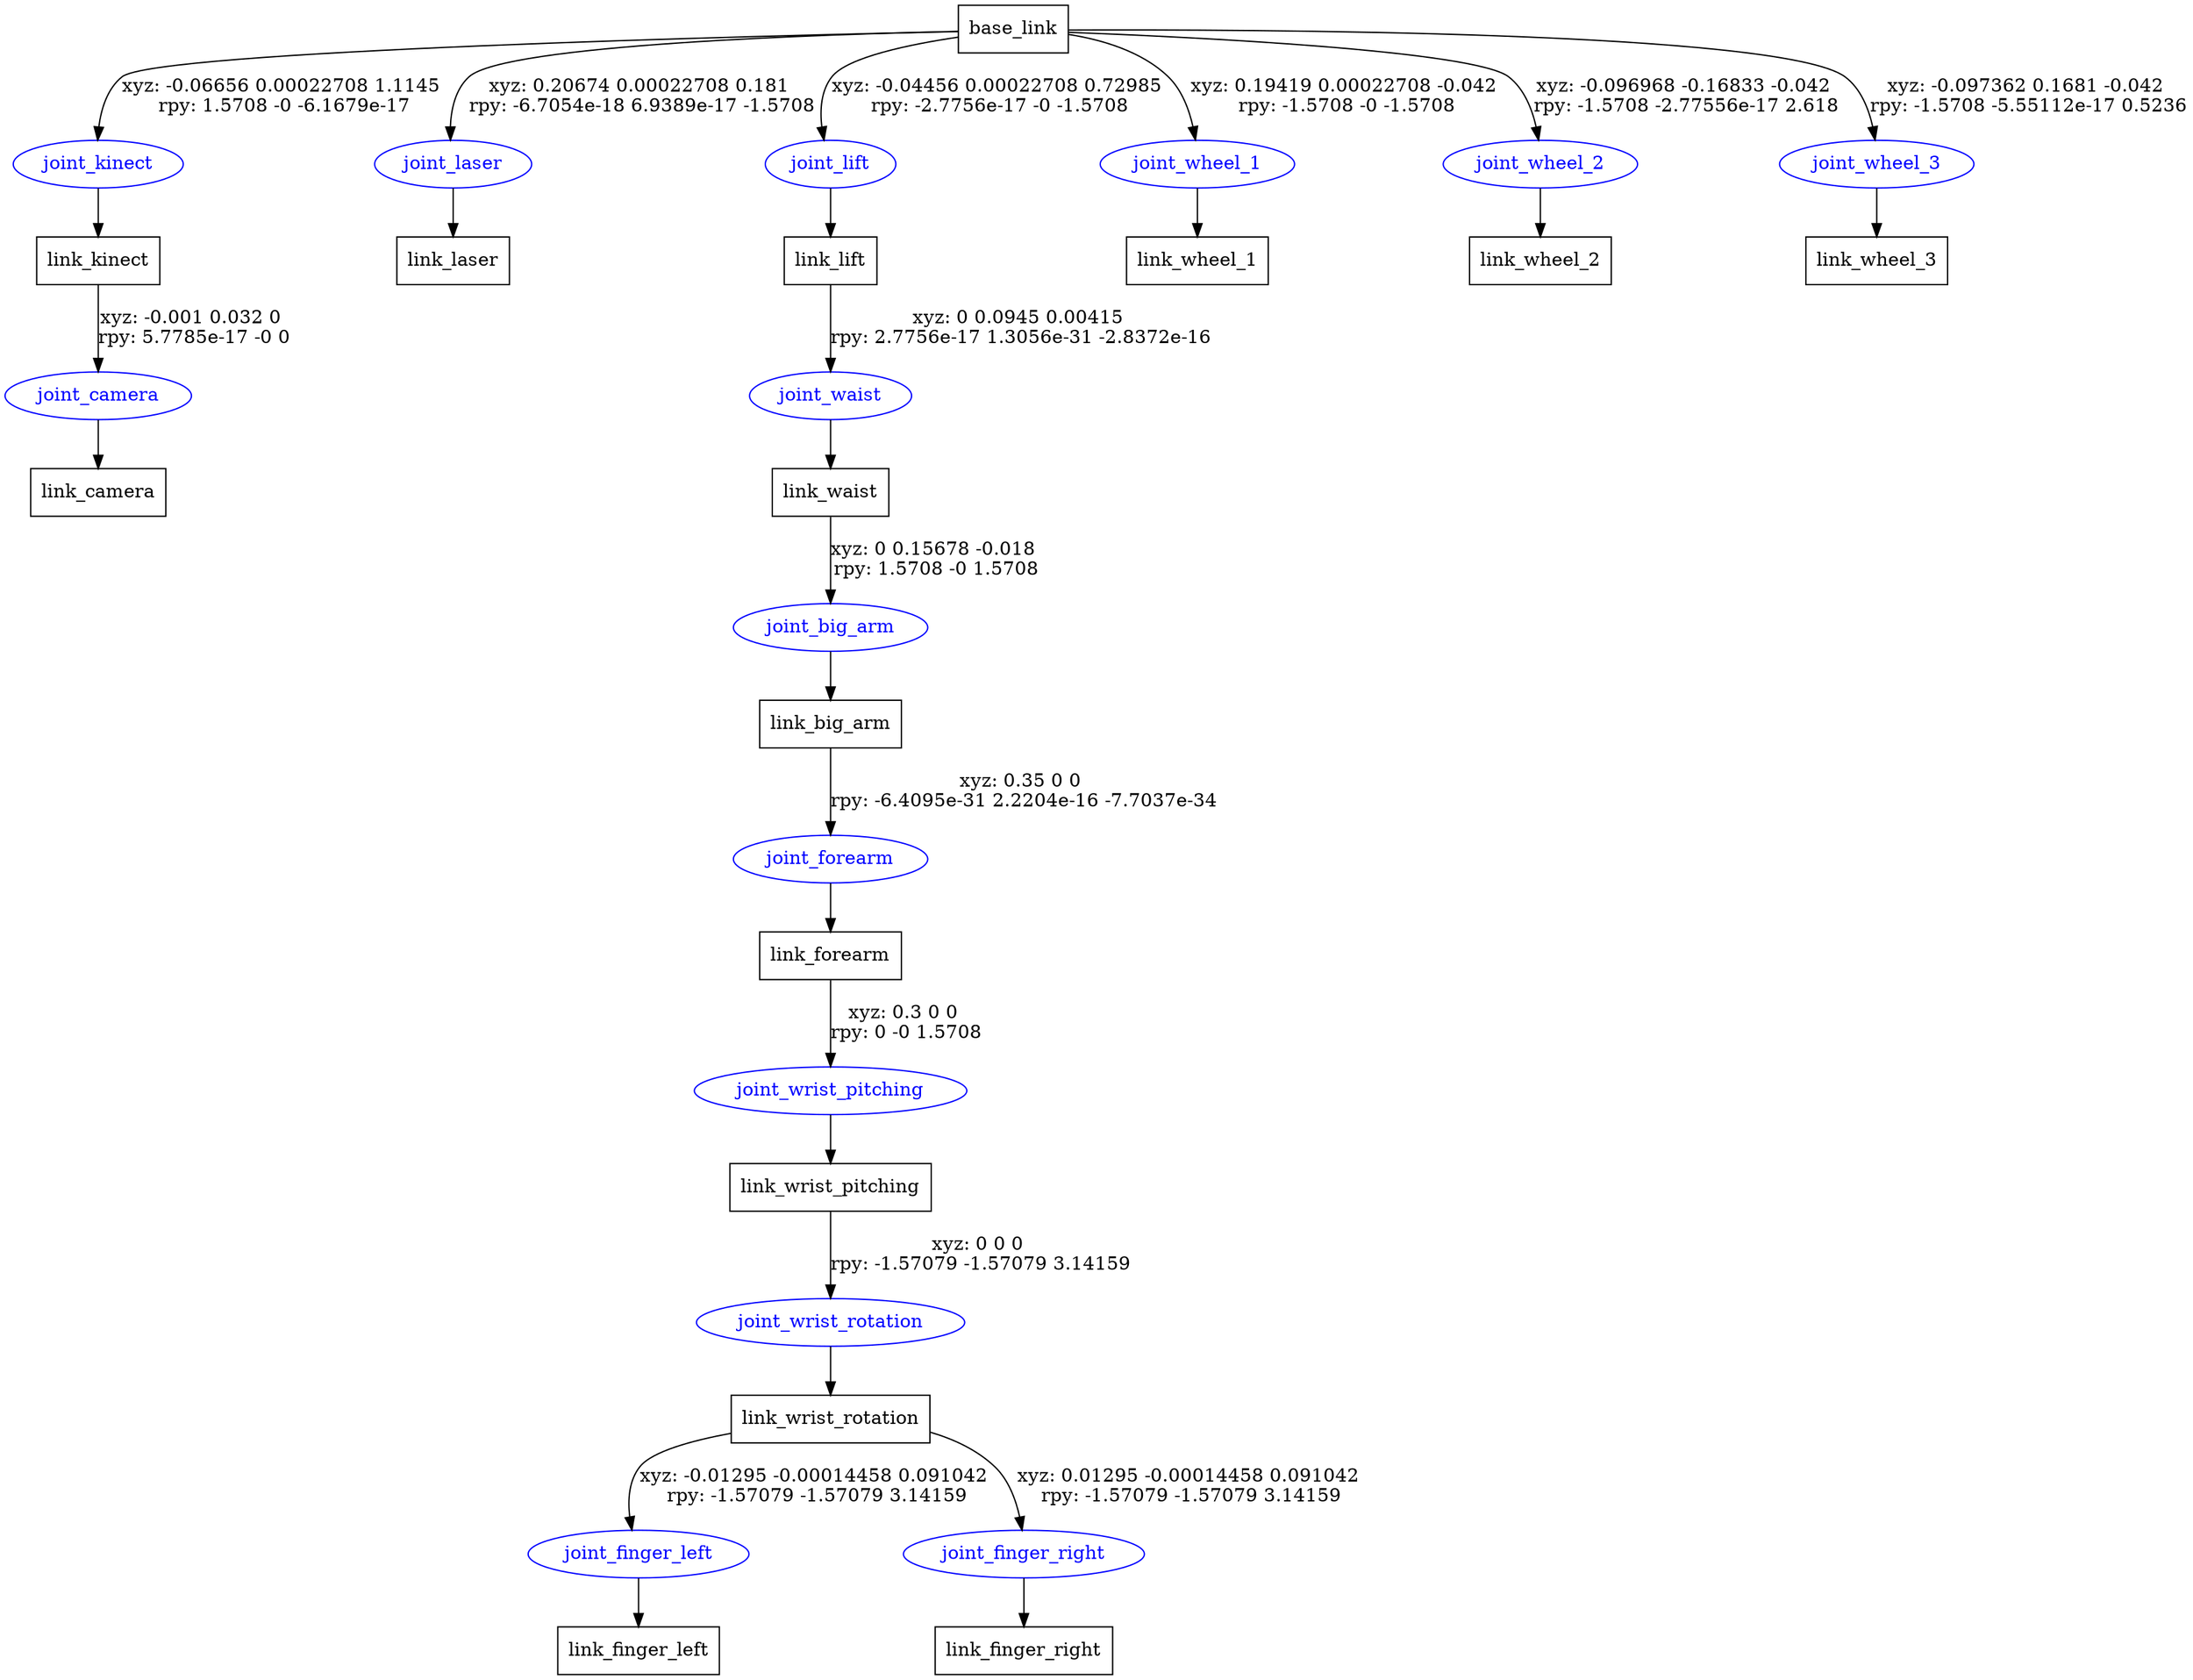 digraph G {
node [shape=box];
"base_link" [label="base_link"];
"link_kinect" [label="link_kinect"];
"link_camera" [label="link_camera"];
"link_laser" [label="link_laser"];
"link_lift" [label="link_lift"];
"link_waist" [label="link_waist"];
"link_big_arm" [label="link_big_arm"];
"link_forearm" [label="link_forearm"];
"link_wrist_pitching" [label="link_wrist_pitching"];
"link_wrist_rotation" [label="link_wrist_rotation"];
"link_finger_left" [label="link_finger_left"];
"link_finger_right" [label="link_finger_right"];
"link_wheel_1" [label="link_wheel_1"];
"link_wheel_2" [label="link_wheel_2"];
"link_wheel_3" [label="link_wheel_3"];
node [shape=ellipse, color=blue, fontcolor=blue];
"base_link" -> "joint_kinect" [label="xyz: -0.06656 0.00022708 1.1145 \nrpy: 1.5708 -0 -6.1679e-17"]
"joint_kinect" -> "link_kinect"
"link_kinect" -> "joint_camera" [label="xyz: -0.001 0.032 0 \nrpy: 5.7785e-17 -0 0"]
"joint_camera" -> "link_camera"
"base_link" -> "joint_laser" [label="xyz: 0.20674 0.00022708 0.181 \nrpy: -6.7054e-18 6.9389e-17 -1.5708"]
"joint_laser" -> "link_laser"
"base_link" -> "joint_lift" [label="xyz: -0.04456 0.00022708 0.72985 \nrpy: -2.7756e-17 -0 -1.5708"]
"joint_lift" -> "link_lift"
"link_lift" -> "joint_waist" [label="xyz: 0 0.0945 0.00415 \nrpy: 2.7756e-17 1.3056e-31 -2.8372e-16"]
"joint_waist" -> "link_waist"
"link_waist" -> "joint_big_arm" [label="xyz: 0 0.15678 -0.018 \nrpy: 1.5708 -0 1.5708"]
"joint_big_arm" -> "link_big_arm"
"link_big_arm" -> "joint_forearm" [label="xyz: 0.35 0 0 \nrpy: -6.4095e-31 2.2204e-16 -7.7037e-34"]
"joint_forearm" -> "link_forearm"
"link_forearm" -> "joint_wrist_pitching" [label="xyz: 0.3 0 0 \nrpy: 0 -0 1.5708"]
"joint_wrist_pitching" -> "link_wrist_pitching"
"link_wrist_pitching" -> "joint_wrist_rotation" [label="xyz: 0 0 0 \nrpy: -1.57079 -1.57079 3.14159"]
"joint_wrist_rotation" -> "link_wrist_rotation"
"link_wrist_rotation" -> "joint_finger_left" [label="xyz: -0.01295 -0.00014458 0.091042 \nrpy: -1.57079 -1.57079 3.14159"]
"joint_finger_left" -> "link_finger_left"
"link_wrist_rotation" -> "joint_finger_right" [label="xyz: 0.01295 -0.00014458 0.091042 \nrpy: -1.57079 -1.57079 3.14159"]
"joint_finger_right" -> "link_finger_right"
"base_link" -> "joint_wheel_1" [label="xyz: 0.19419 0.00022708 -0.042 \nrpy: -1.5708 -0 -1.5708"]
"joint_wheel_1" -> "link_wheel_1"
"base_link" -> "joint_wheel_2" [label="xyz: -0.096968 -0.16833 -0.042 \nrpy: -1.5708 -2.77556e-17 2.618"]
"joint_wheel_2" -> "link_wheel_2"
"base_link" -> "joint_wheel_3" [label="xyz: -0.097362 0.1681 -0.042 \nrpy: -1.5708 -5.55112e-17 0.5236"]
"joint_wheel_3" -> "link_wheel_3"
}
